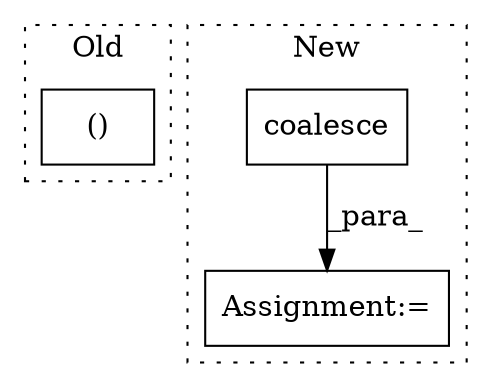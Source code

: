 digraph G {
subgraph cluster0 {
1 [label="()" a="106" s="439" l="30" shape="box"];
label = "Old";
style="dotted";
}
subgraph cluster1 {
2 [label="coalesce" a="32" s="583,612" l="9,1" shape="box"];
3 [label="Assignment:=" a="7" s="582" l="1" shape="box"];
label = "New";
style="dotted";
}
2 -> 3 [label="_para_"];
}